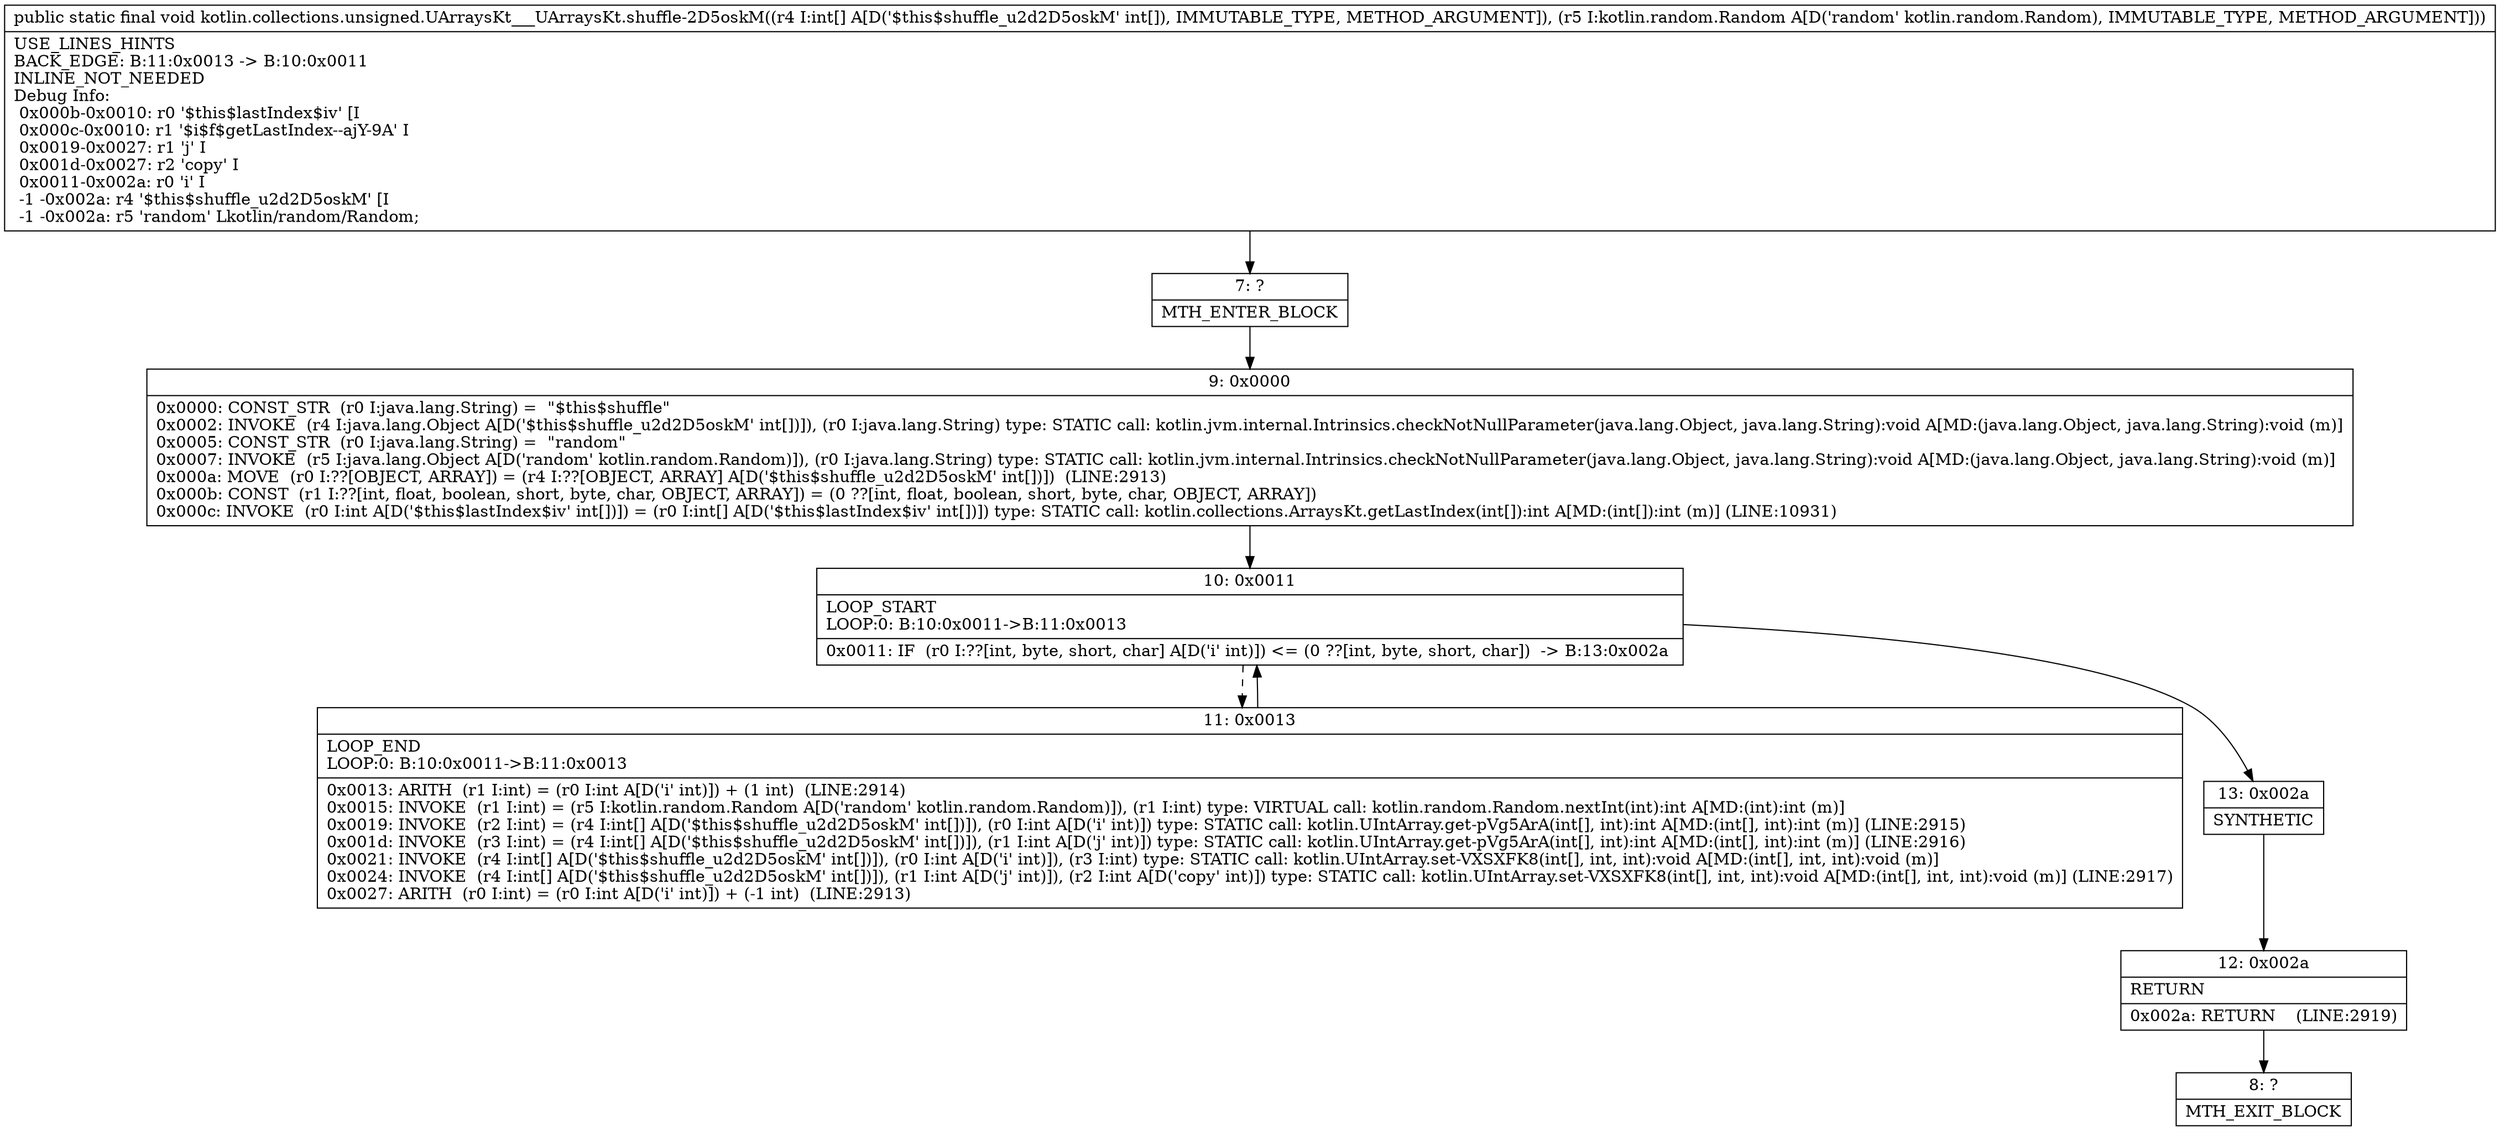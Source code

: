 digraph "CFG forkotlin.collections.unsigned.UArraysKt___UArraysKt.shuffle\-2D5oskM([ILkotlin\/random\/Random;)V" {
Node_7 [shape=record,label="{7\:\ ?|MTH_ENTER_BLOCK\l}"];
Node_9 [shape=record,label="{9\:\ 0x0000|0x0000: CONST_STR  (r0 I:java.lang.String) =  \"$this$shuffle\" \l0x0002: INVOKE  (r4 I:java.lang.Object A[D('$this$shuffle_u2d2D5oskM' int[])]), (r0 I:java.lang.String) type: STATIC call: kotlin.jvm.internal.Intrinsics.checkNotNullParameter(java.lang.Object, java.lang.String):void A[MD:(java.lang.Object, java.lang.String):void (m)]\l0x0005: CONST_STR  (r0 I:java.lang.String) =  \"random\" \l0x0007: INVOKE  (r5 I:java.lang.Object A[D('random' kotlin.random.Random)]), (r0 I:java.lang.String) type: STATIC call: kotlin.jvm.internal.Intrinsics.checkNotNullParameter(java.lang.Object, java.lang.String):void A[MD:(java.lang.Object, java.lang.String):void (m)]\l0x000a: MOVE  (r0 I:??[OBJECT, ARRAY]) = (r4 I:??[OBJECT, ARRAY] A[D('$this$shuffle_u2d2D5oskM' int[])])  (LINE:2913)\l0x000b: CONST  (r1 I:??[int, float, boolean, short, byte, char, OBJECT, ARRAY]) = (0 ??[int, float, boolean, short, byte, char, OBJECT, ARRAY]) \l0x000c: INVOKE  (r0 I:int A[D('$this$lastIndex$iv' int[])]) = (r0 I:int[] A[D('$this$lastIndex$iv' int[])]) type: STATIC call: kotlin.collections.ArraysKt.getLastIndex(int[]):int A[MD:(int[]):int (m)] (LINE:10931)\l}"];
Node_10 [shape=record,label="{10\:\ 0x0011|LOOP_START\lLOOP:0: B:10:0x0011\-\>B:11:0x0013\l|0x0011: IF  (r0 I:??[int, byte, short, char] A[D('i' int)]) \<= (0 ??[int, byte, short, char])  \-\> B:13:0x002a \l}"];
Node_11 [shape=record,label="{11\:\ 0x0013|LOOP_END\lLOOP:0: B:10:0x0011\-\>B:11:0x0013\l|0x0013: ARITH  (r1 I:int) = (r0 I:int A[D('i' int)]) + (1 int)  (LINE:2914)\l0x0015: INVOKE  (r1 I:int) = (r5 I:kotlin.random.Random A[D('random' kotlin.random.Random)]), (r1 I:int) type: VIRTUAL call: kotlin.random.Random.nextInt(int):int A[MD:(int):int (m)]\l0x0019: INVOKE  (r2 I:int) = (r4 I:int[] A[D('$this$shuffle_u2d2D5oskM' int[])]), (r0 I:int A[D('i' int)]) type: STATIC call: kotlin.UIntArray.get\-pVg5ArA(int[], int):int A[MD:(int[], int):int (m)] (LINE:2915)\l0x001d: INVOKE  (r3 I:int) = (r4 I:int[] A[D('$this$shuffle_u2d2D5oskM' int[])]), (r1 I:int A[D('j' int)]) type: STATIC call: kotlin.UIntArray.get\-pVg5ArA(int[], int):int A[MD:(int[], int):int (m)] (LINE:2916)\l0x0021: INVOKE  (r4 I:int[] A[D('$this$shuffle_u2d2D5oskM' int[])]), (r0 I:int A[D('i' int)]), (r3 I:int) type: STATIC call: kotlin.UIntArray.set\-VXSXFK8(int[], int, int):void A[MD:(int[], int, int):void (m)]\l0x0024: INVOKE  (r4 I:int[] A[D('$this$shuffle_u2d2D5oskM' int[])]), (r1 I:int A[D('j' int)]), (r2 I:int A[D('copy' int)]) type: STATIC call: kotlin.UIntArray.set\-VXSXFK8(int[], int, int):void A[MD:(int[], int, int):void (m)] (LINE:2917)\l0x0027: ARITH  (r0 I:int) = (r0 I:int A[D('i' int)]) + (\-1 int)  (LINE:2913)\l}"];
Node_13 [shape=record,label="{13\:\ 0x002a|SYNTHETIC\l}"];
Node_12 [shape=record,label="{12\:\ 0x002a|RETURN\l|0x002a: RETURN    (LINE:2919)\l}"];
Node_8 [shape=record,label="{8\:\ ?|MTH_EXIT_BLOCK\l}"];
MethodNode[shape=record,label="{public static final void kotlin.collections.unsigned.UArraysKt___UArraysKt.shuffle\-2D5oskM((r4 I:int[] A[D('$this$shuffle_u2d2D5oskM' int[]), IMMUTABLE_TYPE, METHOD_ARGUMENT]), (r5 I:kotlin.random.Random A[D('random' kotlin.random.Random), IMMUTABLE_TYPE, METHOD_ARGUMENT]))  | USE_LINES_HINTS\lBACK_EDGE: B:11:0x0013 \-\> B:10:0x0011\lINLINE_NOT_NEEDED\lDebug Info:\l  0x000b\-0x0010: r0 '$this$lastIndex$iv' [I\l  0x000c\-0x0010: r1 '$i$f$getLastIndex\-\-ajY\-9A' I\l  0x0019\-0x0027: r1 'j' I\l  0x001d\-0x0027: r2 'copy' I\l  0x0011\-0x002a: r0 'i' I\l  \-1 \-0x002a: r4 '$this$shuffle_u2d2D5oskM' [I\l  \-1 \-0x002a: r5 'random' Lkotlin\/random\/Random;\l}"];
MethodNode -> Node_7;Node_7 -> Node_9;
Node_9 -> Node_10;
Node_10 -> Node_11[style=dashed];
Node_10 -> Node_13;
Node_11 -> Node_10;
Node_13 -> Node_12;
Node_12 -> Node_8;
}

